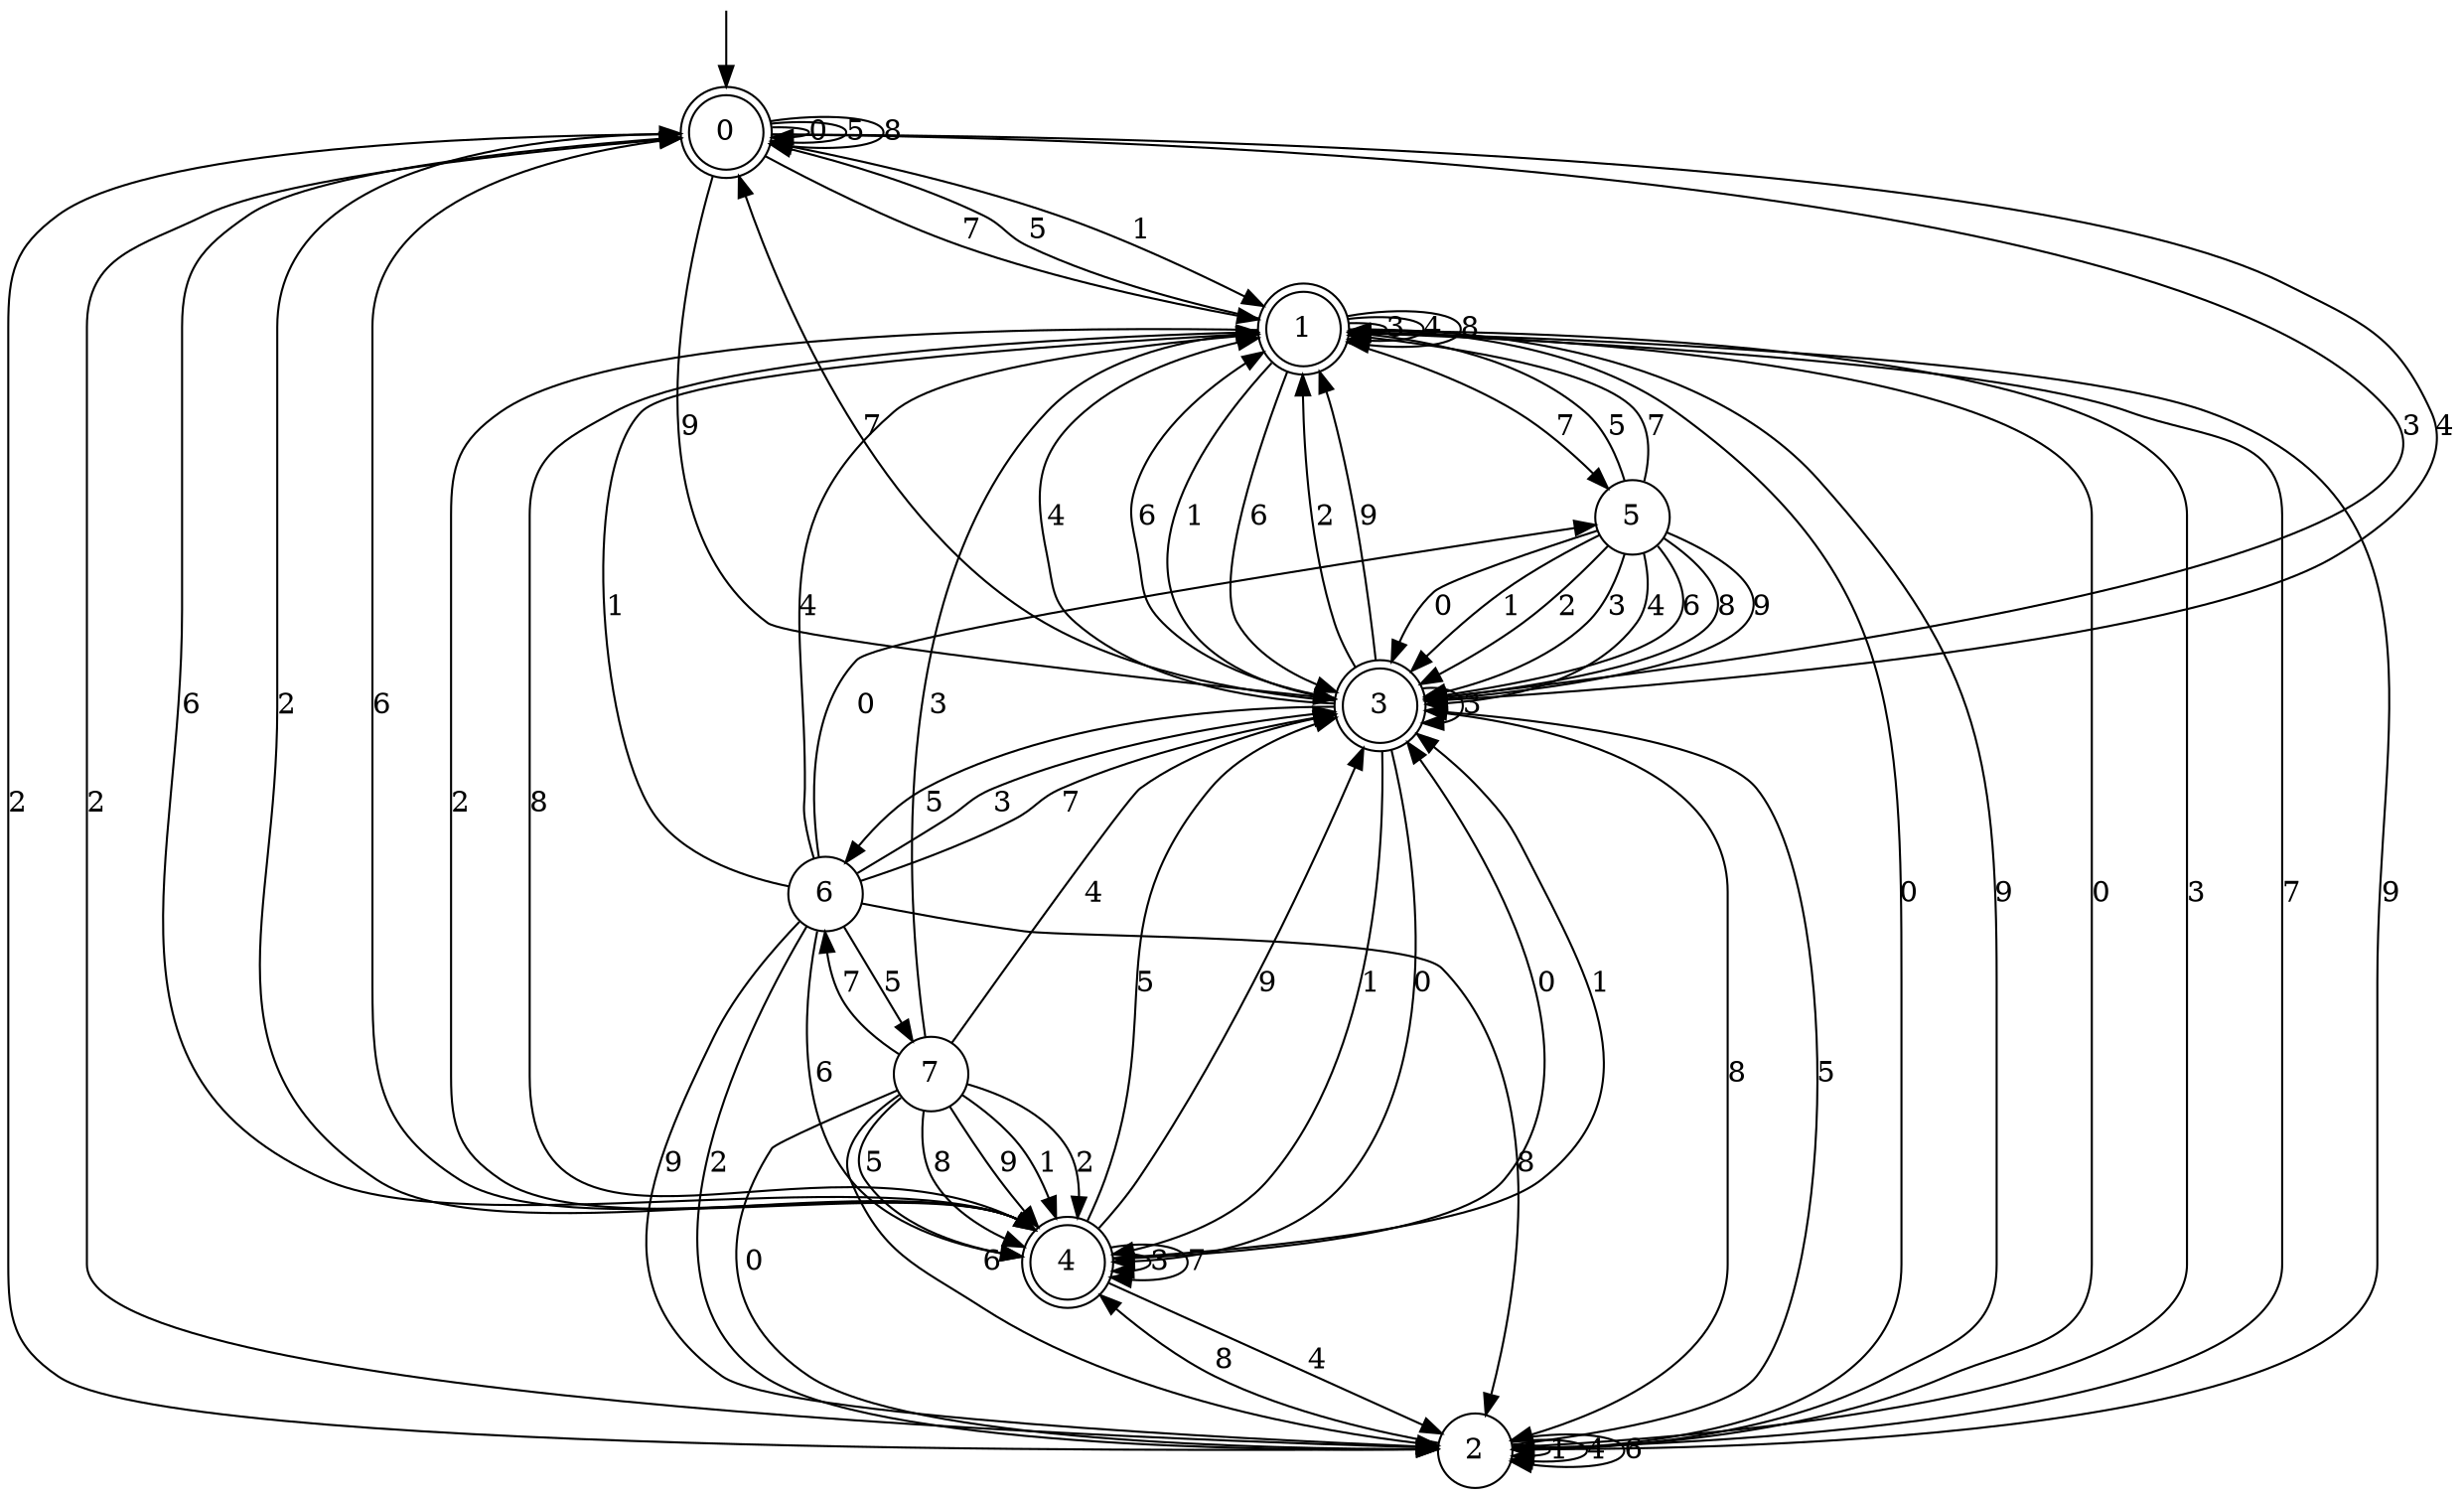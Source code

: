 digraph g {

	s0 [shape="doublecircle" label="0"];
	s1 [shape="doublecircle" label="1"];
	s2 [shape="circle" label="2"];
	s3 [shape="doublecircle" label="3"];
	s4 [shape="doublecircle" label="4"];
	s5 [shape="circle" label="5"];
	s6 [shape="circle" label="6"];
	s7 [shape="circle" label="7"];
	s0 -> s0 [label="0"];
	s0 -> s1 [label="1"];
	s0 -> s2 [label="2"];
	s0 -> s3 [label="3"];
	s0 -> s3 [label="4"];
	s0 -> s0 [label="5"];
	s0 -> s4 [label="6"];
	s0 -> s1 [label="7"];
	s0 -> s0 [label="8"];
	s0 -> s3 [label="9"];
	s1 -> s2 [label="0"];
	s1 -> s3 [label="1"];
	s1 -> s4 [label="2"];
	s1 -> s1 [label="3"];
	s1 -> s1 [label="4"];
	s1 -> s0 [label="5"];
	s1 -> s3 [label="6"];
	s1 -> s5 [label="7"];
	s1 -> s1 [label="8"];
	s1 -> s2 [label="9"];
	s2 -> s1 [label="0"];
	s2 -> s2 [label="1"];
	s2 -> s0 [label="2"];
	s2 -> s1 [label="3"];
	s2 -> s2 [label="4"];
	s2 -> s3 [label="5"];
	s2 -> s2 [label="6"];
	s2 -> s1 [label="7"];
	s2 -> s4 [label="8"];
	s2 -> s1 [label="9"];
	s3 -> s4 [label="0"];
	s3 -> s4 [label="1"];
	s3 -> s1 [label="2"];
	s3 -> s3 [label="3"];
	s3 -> s1 [label="4"];
	s3 -> s6 [label="5"];
	s3 -> s1 [label="6"];
	s3 -> s0 [label="7"];
	s3 -> s2 [label="8"];
	s3 -> s1 [label="9"];
	s4 -> s3 [label="0"];
	s4 -> s3 [label="1"];
	s4 -> s0 [label="2"];
	s4 -> s4 [label="3"];
	s4 -> s2 [label="4"];
	s4 -> s3 [label="5"];
	s4 -> s0 [label="6"];
	s4 -> s4 [label="7"];
	s4 -> s1 [label="8"];
	s4 -> s3 [label="9"];
	s5 -> s3 [label="0"];
	s5 -> s3 [label="1"];
	s5 -> s3 [label="2"];
	s5 -> s3 [label="3"];
	s5 -> s3 [label="4"];
	s5 -> s1 [label="5"];
	s5 -> s3 [label="6"];
	s5 -> s1 [label="7"];
	s5 -> s3 [label="8"];
	s5 -> s3 [label="9"];
	s6 -> s5 [label="0"];
	s6 -> s1 [label="1"];
	s6 -> s2 [label="2"];
	s6 -> s3 [label="3"];
	s6 -> s1 [label="4"];
	s6 -> s7 [label="5"];
	s6 -> s4 [label="6"];
	s6 -> s3 [label="7"];
	s6 -> s2 [label="8"];
	s6 -> s2 [label="9"];
	s7 -> s2 [label="0"];
	s7 -> s4 [label="1"];
	s7 -> s4 [label="2"];
	s7 -> s1 [label="3"];
	s7 -> s3 [label="4"];
	s7 -> s4 [label="5"];
	s7 -> s2 [label="6"];
	s7 -> s6 [label="7"];
	s7 -> s4 [label="8"];
	s7 -> s4 [label="9"];

__start0 [label="" shape="none" width="0" height="0"];
__start0 -> s0;

}
